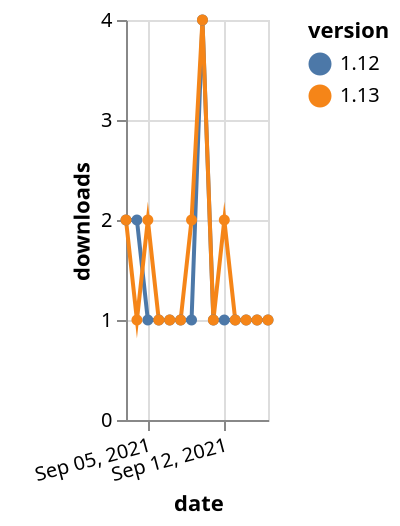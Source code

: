{"$schema": "https://vega.github.io/schema/vega-lite/v5.json", "description": "A simple bar chart with embedded data.", "data": {"values": [{"date": "2021-09-03", "total": 176, "delta": 2, "version": "1.12"}, {"date": "2021-09-04", "total": 178, "delta": 2, "version": "1.12"}, {"date": "2021-09-05", "total": 179, "delta": 1, "version": "1.12"}, {"date": "2021-09-06", "total": 180, "delta": 1, "version": "1.12"}, {"date": "2021-09-07", "total": 181, "delta": 1, "version": "1.12"}, {"date": "2021-09-08", "total": 182, "delta": 1, "version": "1.12"}, {"date": "2021-09-09", "total": 183, "delta": 1, "version": "1.12"}, {"date": "2021-09-10", "total": 187, "delta": 4, "version": "1.12"}, {"date": "2021-09-11", "total": 188, "delta": 1, "version": "1.12"}, {"date": "2021-09-12", "total": 189, "delta": 1, "version": "1.12"}, {"date": "2021-09-13", "total": 190, "delta": 1, "version": "1.12"}, {"date": "2021-09-14", "total": 191, "delta": 1, "version": "1.12"}, {"date": "2021-09-15", "total": 192, "delta": 1, "version": "1.12"}, {"date": "2021-09-16", "total": 193, "delta": 1, "version": "1.12"}, {"date": "2021-09-03", "total": 180, "delta": 2, "version": "1.13"}, {"date": "2021-09-04", "total": 181, "delta": 1, "version": "1.13"}, {"date": "2021-09-05", "total": 183, "delta": 2, "version": "1.13"}, {"date": "2021-09-06", "total": 184, "delta": 1, "version": "1.13"}, {"date": "2021-09-07", "total": 185, "delta": 1, "version": "1.13"}, {"date": "2021-09-08", "total": 186, "delta": 1, "version": "1.13"}, {"date": "2021-09-09", "total": 188, "delta": 2, "version": "1.13"}, {"date": "2021-09-10", "total": 192, "delta": 4, "version": "1.13"}, {"date": "2021-09-11", "total": 193, "delta": 1, "version": "1.13"}, {"date": "2021-09-12", "total": 195, "delta": 2, "version": "1.13"}, {"date": "2021-09-13", "total": 196, "delta": 1, "version": "1.13"}, {"date": "2021-09-14", "total": 197, "delta": 1, "version": "1.13"}, {"date": "2021-09-15", "total": 198, "delta": 1, "version": "1.13"}, {"date": "2021-09-16", "total": 199, "delta": 1, "version": "1.13"}]}, "width": "container", "mark": {"type": "line", "point": {"filled": true}}, "encoding": {"x": {"field": "date", "type": "temporal", "timeUnit": "yearmonthdate", "title": "date", "axis": {"labelAngle": -15}}, "y": {"field": "delta", "type": "quantitative", "title": "downloads"}, "color": {"field": "version", "type": "nominal"}, "tooltip": {"field": "delta"}}}